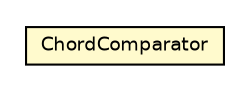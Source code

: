 #!/usr/local/bin/dot
#
# Class diagram 
# Generated by UMLGraph version R5_6-24-gf6e263 (http://www.umlgraph.org/)
#

digraph G {
	edge [fontname="Helvetica",fontsize=10,labelfontname="Helvetica",labelfontsize=10];
	node [fontname="Helvetica",fontsize=10,shape=plaintext];
	nodesep=0.25;
	ranksep=0.5;
	// com.rockhoppertech.music.chord.ChordComparator
	c1249 [label=<<table title="com.rockhoppertech.music.chord.ChordComparator" border="0" cellborder="1" cellspacing="0" cellpadding="2" port="p" bgcolor="lemonChiffon" href="./ChordComparator.html">
		<tr><td><table border="0" cellspacing="0" cellpadding="1">
<tr><td align="center" balign="center"> ChordComparator </td></tr>
		</table></td></tr>
		</table>>, URL="./ChordComparator.html", fontname="Helvetica", fontcolor="black", fontsize=9.0];
}

